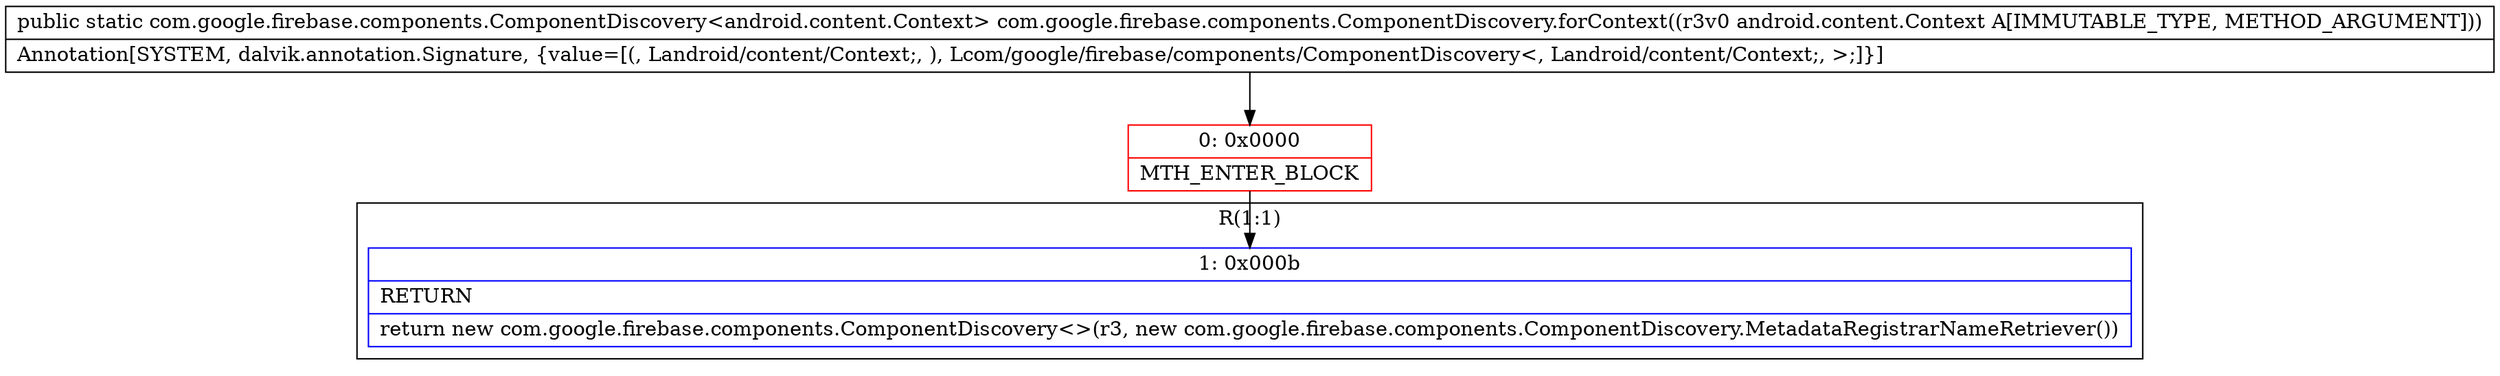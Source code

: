 digraph "CFG forcom.google.firebase.components.ComponentDiscovery.forContext(Landroid\/content\/Context;)Lcom\/google\/firebase\/components\/ComponentDiscovery;" {
subgraph cluster_Region_830364454 {
label = "R(1:1)";
node [shape=record,color=blue];
Node_1 [shape=record,label="{1\:\ 0x000b|RETURN\l|return new com.google.firebase.components.ComponentDiscovery\<\>(r3, new com.google.firebase.components.ComponentDiscovery.MetadataRegistrarNameRetriever())\l}"];
}
Node_0 [shape=record,color=red,label="{0\:\ 0x0000|MTH_ENTER_BLOCK\l}"];
MethodNode[shape=record,label="{public static com.google.firebase.components.ComponentDiscovery\<android.content.Context\> com.google.firebase.components.ComponentDiscovery.forContext((r3v0 android.content.Context A[IMMUTABLE_TYPE, METHOD_ARGUMENT]))  | Annotation[SYSTEM, dalvik.annotation.Signature, \{value=[(, Landroid\/content\/Context;, ), Lcom\/google\/firebase\/components\/ComponentDiscovery\<, Landroid\/content\/Context;, \>;]\}]\l}"];
MethodNode -> Node_0;
Node_0 -> Node_1;
}

